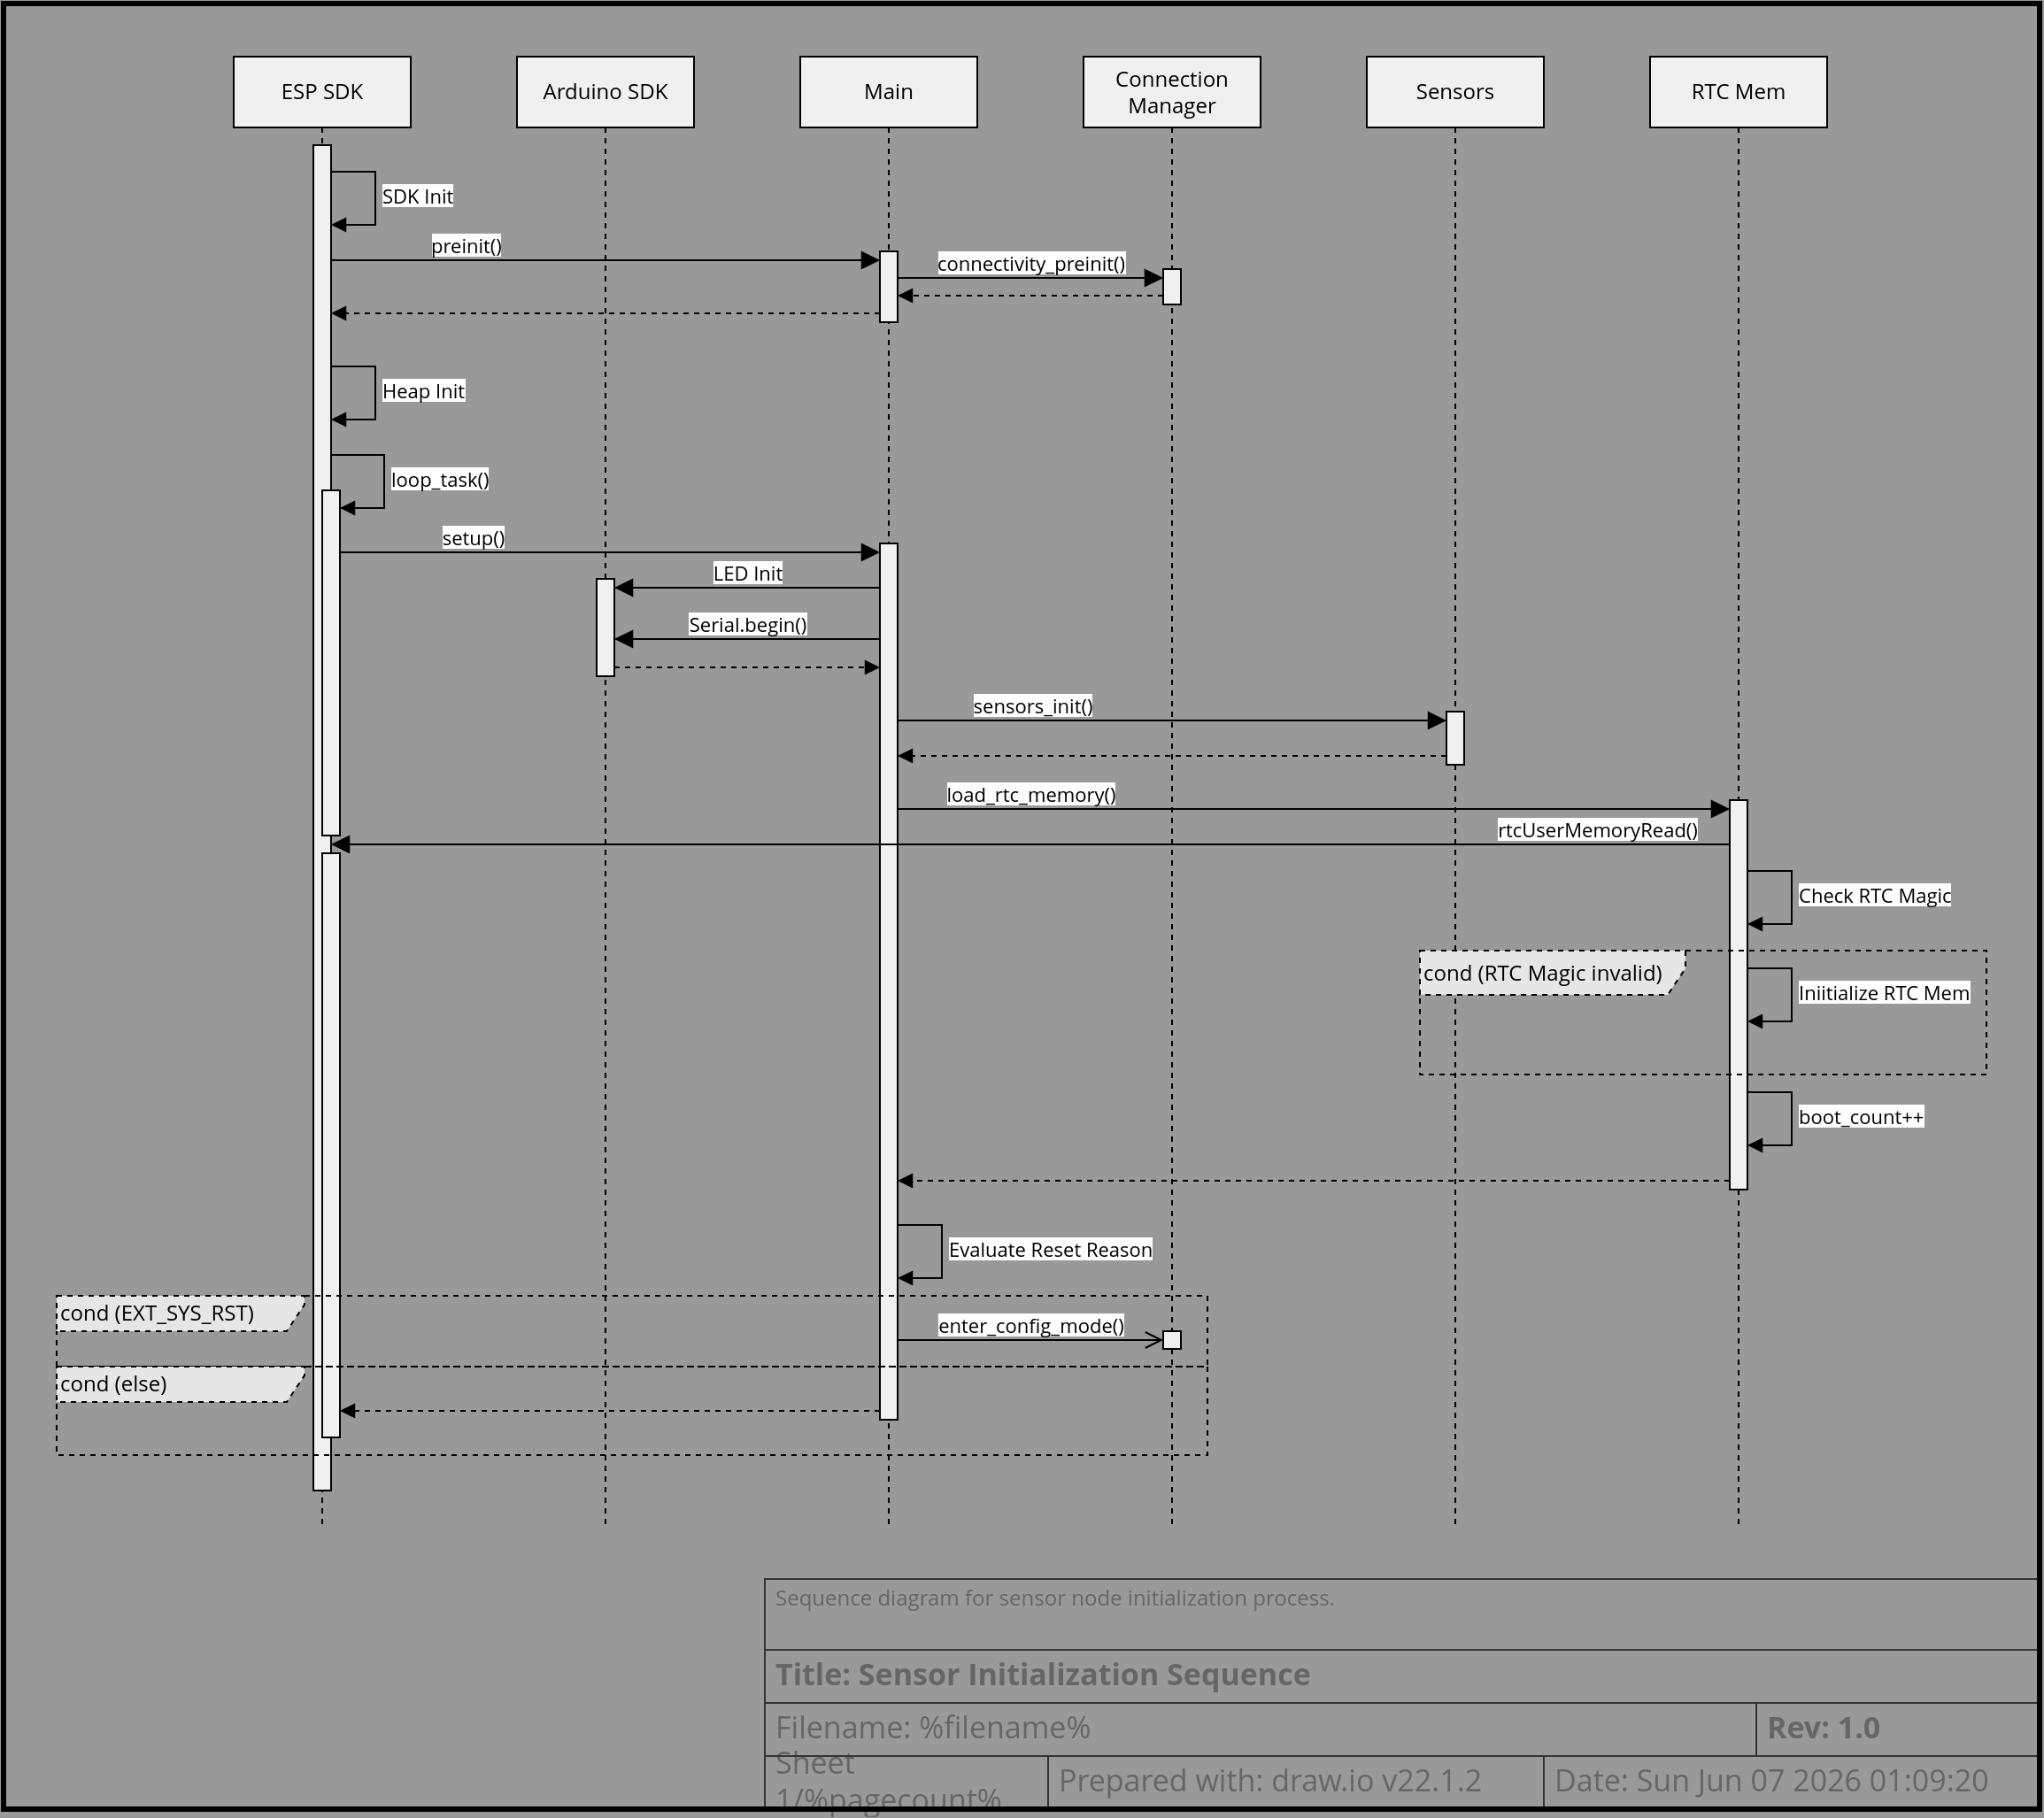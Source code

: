 <mxfile version="22.1.2" type="device">
  <diagram name="Sensor Initialization Sequence" id="fo18u6Ch1KVScq3Fo-Wy">
    <mxGraphModel dx="1902" dy="1545" grid="1" gridSize="10" guides="1" tooltips="1" connect="1" arrows="1" fold="1" page="1" pageScale="1" pageWidth="800" pageHeight="350" background="#999999" math="0" shadow="0">
      <root>
        <object label="" description="Sequence diagram for sensor node initialization process." rev="1.0" id="0">
          <mxCell />
        </object>
        <object label="Title Block" id="1">
          <mxCell style="locked=1;" parent="0" />
        </object>
        <mxCell id="h7L3MlKvrl_dhOmhB3lf-10" value="Prepared with: draw.io v22.1.2" style="strokeWidth=1;shadow=0;dashed=0;align=center;html=1;shape=mxgraph.mockup.text.textBox;fontColor=#666666;align=left;fontSize=17;spacingLeft=4;spacingTop=-3;whiteSpace=wrap;strokeColor=#333333;mainText=;fillColor=none;fontFamily=Open Sans;movable=1;resizable=1;rotatable=1;deletable=1;editable=1;locked=0;connectable=1;" parent="1" vertex="1">
          <mxGeometry x="220" y="300" width="280" height="30" as="geometry" />
        </mxCell>
        <object label="&lt;div align=&quot;left&quot;&gt;Sheet %pagenumber%/%pagecount%&lt;/div&gt;" placeholders="1" id="h7L3MlKvrl_dhOmhB3lf-12">
          <mxCell style="strokeWidth=1;shadow=0;dashed=0;align=left;html=1;shape=mxgraph.mockup.text.textBox;fontColor=#666666;align=left;fontSize=17;spacingLeft=4;spacingTop=-3;whiteSpace=wrap;strokeColor=#333333;mainText=;fillColor=none;fontFamily=Open Sans;movable=1;resizable=1;rotatable=1;deletable=1;editable=1;locked=0;connectable=1;" parent="1" vertex="1">
            <mxGeometry x="60" y="300" width="160" height="30" as="geometry" />
          </mxCell>
        </object>
        <object label="Date: &lt;font style=&quot;font-size: 17px;&quot;&gt;%date{ddd mmm dd yyyy HH:MM:ss}%&lt;/font&gt;" placeholders="1" id="h7L3MlKvrl_dhOmhB3lf-13">
          <mxCell style="strokeWidth=1;shadow=0;dashed=0;align=center;html=1;shape=mxgraph.mockup.text.textBox;fontColor=#666666;align=left;fontSize=17;spacingLeft=4;spacingTop=-3;whiteSpace=wrap;strokeColor=#333333;mainText=;fillColor=none;fontFamily=Open Sans;movable=1;resizable=1;rotatable=1;deletable=1;editable=1;locked=0;connectable=1;" parent="1" vertex="1">
            <mxGeometry x="500" y="300" width="280" height="30" as="geometry" />
          </mxCell>
        </object>
        <object label="&lt;b&gt;Title: %page%&lt;/b&gt;" placeholders="1" id="h7L3MlKvrl_dhOmhB3lf-14">
          <mxCell style="strokeWidth=1;shadow=0;dashed=0;align=center;html=1;shape=mxgraph.mockup.text.textBox;fontColor=#666666;align=left;fontSize=17;spacingLeft=4;spacingTop=-3;whiteSpace=wrap;strokeColor=#333333;mainText=;fillColor=none;fontFamily=Open Sans;movable=1;resizable=1;rotatable=1;deletable=1;editable=1;locked=0;connectable=1;" parent="1" vertex="1">
            <mxGeometry x="60" y="240" width="720" height="30" as="geometry" />
          </mxCell>
        </object>
        <object label="Filename: %filename%" placeholders="1" id="h7L3MlKvrl_dhOmhB3lf-15">
          <mxCell style="strokeWidth=1;shadow=0;dashed=0;align=center;html=1;shape=mxgraph.mockup.text.textBox;fontColor=#666666;align=left;fontSize=17;spacingLeft=4;spacingTop=-3;whiteSpace=wrap;strokeColor=#333333;mainText=;fillColor=none;fontFamily=Open Sans;movable=1;resizable=1;rotatable=1;deletable=1;editable=1;locked=0;connectable=1;" parent="1" vertex="1">
            <mxGeometry x="60" y="270" width="560" height="30" as="geometry" />
          </mxCell>
        </object>
        <object label="&lt;div align=&quot;left&quot;&gt;%description%&lt;/div&gt;" placeholders="1" id="h7L3MlKvrl_dhOmhB3lf-16">
          <mxCell style="strokeWidth=1;shadow=0;dashed=0;html=1;shape=mxgraph.mockup.text.textBox;fontColor=#666666;align=left;verticalAlign=top;fontSize=12;spacingLeft=4;spacingTop=-3;whiteSpace=wrap;strokeColor=#333333;mainText=;fillColor=none;fontFamily=Open Sans;movable=1;resizable=1;rotatable=1;deletable=1;editable=1;locked=0;connectable=1;" parent="1" vertex="1">
            <mxGeometry x="60" y="200" width="720" height="40" as="geometry" />
          </mxCell>
        </object>
        <object label="&lt;b&gt;Rev: %rev%&lt;br&gt;&lt;/b&gt;" placeholders="1" id="EyKvBmyPNv_MzgSUc5b6-1">
          <mxCell style="strokeWidth=1;shadow=0;dashed=0;align=center;html=1;shape=mxgraph.mockup.text.textBox;fontColor=#666666;align=left;fontSize=17;spacingLeft=4;spacingTop=-3;whiteSpace=wrap;strokeColor=#333333;mainText=;fillColor=none;fontFamily=Open Sans;movable=1;resizable=1;rotatable=1;deletable=1;editable=1;locked=0;connectable=1;" parent="1" vertex="1">
            <mxGeometry x="620" y="270" width="160" height="30" as="geometry" />
          </mxCell>
        </object>
        <object label="Drawing Frame" id="2jkEU8j2_UPUL1MGRyPS-1">
          <mxCell style="locked=1;" parent="0" />
        </object>
        <mxCell id="2jkEU8j2_UPUL1MGRyPS-2" value="" style="rounded=0;whiteSpace=wrap;html=1;fillColor=none;strokeWidth=3;movable=1;resizable=1;rotatable=1;deletable=1;editable=1;locked=0;connectable=1;" parent="2jkEU8j2_UPUL1MGRyPS-1" vertex="1">
          <mxGeometry x="-370" y="-690" width="1150" height="1020" as="geometry" />
        </mxCell>
        <object label="Document" id="NbdiYjX3MhI7OpqD2NvG-1">
          <mxCell parent="0" />
        </object>
        <mxCell id="X4nFBjzq5EHVSmgv_8_O-40" value="Evaluate Reset Reason" style="html=1;align=left;spacingLeft=2;endArrow=block;rounded=0;edgeStyle=orthogonalEdgeStyle;curved=0;rounded=0;fontFamily=Open Sans;" edge="1" parent="NbdiYjX3MhI7OpqD2NvG-1">
          <mxGeometry relative="1" as="geometry">
            <mxPoint x="130" as="sourcePoint" />
            <Array as="points">
              <mxPoint x="160" y="30" />
            </Array>
            <mxPoint x="135.0" y="30" as="targetPoint" />
            <mxPoint as="offset" />
          </mxGeometry>
        </mxCell>
        <mxCell id="X4nFBjzq5EHVSmgv_8_O-38" value="boot_count++" style="html=1;align=left;spacingLeft=2;endArrow=block;rounded=0;edgeStyle=orthogonalEdgeStyle;curved=0;rounded=0;fontFamily=Open Sans;" edge="1" parent="NbdiYjX3MhI7OpqD2NvG-1">
          <mxGeometry relative="1" as="geometry">
            <mxPoint x="610" y="-75" as="sourcePoint" />
            <Array as="points">
              <mxPoint x="640" y="-45" />
            </Array>
            <mxPoint x="615.0" y="-45" as="targetPoint" />
            <mxPoint as="offset" />
          </mxGeometry>
        </mxCell>
        <mxCell id="X4nFBjzq5EHVSmgv_8_O-37" value="Iniitialize RTC Mem" style="html=1;align=left;spacingLeft=2;endArrow=block;rounded=0;edgeStyle=orthogonalEdgeStyle;curved=0;rounded=0;fontFamily=Open Sans;" edge="1" parent="NbdiYjX3MhI7OpqD2NvG-1">
          <mxGeometry relative="1" as="geometry">
            <mxPoint x="610" y="-145" as="sourcePoint" />
            <Array as="points">
              <mxPoint x="640" y="-115" />
            </Array>
            <mxPoint x="615.0" y="-115" as="targetPoint" />
            <mxPoint as="offset" />
          </mxGeometry>
        </mxCell>
        <mxCell id="X4nFBjzq5EHVSmgv_8_O-2" value="Check RTC Magic" style="html=1;align=left;spacingLeft=2;endArrow=block;rounded=0;edgeStyle=orthogonalEdgeStyle;curved=0;rounded=0;fontFamily=Open Sans;" edge="1" parent="NbdiYjX3MhI7OpqD2NvG-1">
          <mxGeometry relative="1" as="geometry">
            <mxPoint x="610" y="-200" as="sourcePoint" />
            <Array as="points">
              <mxPoint x="640" y="-170" />
            </Array>
            <mxPoint x="615.0" y="-170" as="targetPoint" />
            <mxPoint as="offset" />
          </mxGeometry>
        </mxCell>
        <mxCell id="X4nFBjzq5EHVSmgv_8_O-24" value="Heap Init" style="html=1;align=left;spacingLeft=2;endArrow=block;rounded=0;edgeStyle=orthogonalEdgeStyle;curved=0;rounded=0;fontFamily=Open Sans;" edge="1" parent="NbdiYjX3MhI7OpqD2NvG-1">
          <mxGeometry relative="1" as="geometry">
            <mxPoint x="-190" y="-485" as="sourcePoint" />
            <Array as="points">
              <mxPoint x="-160" y="-455" />
            </Array>
            <mxPoint x="-185" y="-455" as="targetPoint" />
          </mxGeometry>
        </mxCell>
        <mxCell id="Iwt6Ft-PqrTWGJXxDrMG-19" value="Arduino SDK" style="shape=umlLifeline;perimeter=lifelinePerimeter;whiteSpace=wrap;html=1;container=1;dropTarget=0;collapsible=0;recursiveResize=0;outlineConnect=0;portConstraint=eastwest;newEdgeStyle={&quot;curved&quot;:0,&quot;rounded&quot;:0};fontFamily=Open Sans;fillColor=#F0F0F0;" parent="NbdiYjX3MhI7OpqD2NvG-1" vertex="1">
          <mxGeometry x="-80" y="-660" width="100" height="830" as="geometry" />
        </mxCell>
        <mxCell id="Iwt6Ft-PqrTWGJXxDrMG-60" value="" style="html=1;points=[[0,0,0,0,5],[0,1,0,0,-5],[1,0,0,0,5],[1,1,0,0,-5]];perimeter=orthogonalPerimeter;outlineConnect=0;targetShapes=umlLifeline;portConstraint=eastwest;newEdgeStyle={&quot;curved&quot;:0,&quot;rounded&quot;:0};fontFamily=Open Sans;fillColor=#F0F0F0;" parent="Iwt6Ft-PqrTWGJXxDrMG-19" vertex="1">
          <mxGeometry x="45" y="295" width="10" height="55" as="geometry" />
        </mxCell>
        <mxCell id="Iwt6Ft-PqrTWGJXxDrMG-20" value="Main" style="shape=umlLifeline;perimeter=lifelinePerimeter;whiteSpace=wrap;html=1;container=1;dropTarget=0;collapsible=0;recursiveResize=0;outlineConnect=0;portConstraint=eastwest;newEdgeStyle={&quot;curved&quot;:0,&quot;rounded&quot;:0};fontFamily=Open Sans;fillColor=#F0F0F0;" parent="NbdiYjX3MhI7OpqD2NvG-1" vertex="1">
          <mxGeometry x="80" y="-660" width="100" height="830" as="geometry" />
        </mxCell>
        <mxCell id="Iwt6Ft-PqrTWGJXxDrMG-31" value="" style="html=1;points=[[0,0,0,0,5],[0,1,0,0,-5],[1,0,0,0,5],[1,1,0,0,-5]];perimeter=orthogonalPerimeter;outlineConnect=0;targetShapes=umlLifeline;portConstraint=eastwest;newEdgeStyle={&quot;curved&quot;:0,&quot;rounded&quot;:0};fontFamily=Open Sans;fillColor=#F0F0F0;" parent="Iwt6Ft-PqrTWGJXxDrMG-20" vertex="1">
          <mxGeometry x="45" y="110" width="10" height="40" as="geometry" />
        </mxCell>
        <mxCell id="Iwt6Ft-PqrTWGJXxDrMG-42" value="" style="html=1;points=[[0,0,0,0,5],[0,1,0,0,-5],[1,0,0,0,5],[1,1,0,0,-5]];perimeter=orthogonalPerimeter;outlineConnect=0;targetShapes=umlLifeline;portConstraint=eastwest;newEdgeStyle={&quot;curved&quot;:0,&quot;rounded&quot;:0};fontFamily=Open Sans;fillColor=#F0F0F0;" parent="Iwt6Ft-PqrTWGJXxDrMG-20" vertex="1">
          <mxGeometry x="45" y="275" width="10" height="495" as="geometry" />
        </mxCell>
        <mxCell id="Iwt6Ft-PqrTWGJXxDrMG-68" value="SDK Init" style="html=1;align=left;spacingLeft=2;endArrow=block;rounded=0;edgeStyle=orthogonalEdgeStyle;curved=0;rounded=0;fontFamily=Open Sans;" parent="NbdiYjX3MhI7OpqD2NvG-1" edge="1">
          <mxGeometry relative="1" as="geometry">
            <mxPoint x="-190" y="-595" as="sourcePoint" />
            <Array as="points">
              <mxPoint x="-160" y="-565" />
            </Array>
            <mxPoint x="-185" y="-565" as="targetPoint" />
          </mxGeometry>
        </mxCell>
        <mxCell id="Iwt6Ft-PqrTWGJXxDrMG-27" value="preinit()" style="html=1;verticalAlign=bottom;endArrow=block;endSize=8;curved=0;rounded=0;fontFamily=Open Sans;entryX=0;entryY=0;entryDx=0;entryDy=5;entryPerimeter=0;endFill=1;fontSize=11;" parent="NbdiYjX3MhI7OpqD2NvG-1" source="Iwt6Ft-PqrTWGJXxDrMG-22" target="Iwt6Ft-PqrTWGJXxDrMG-31" edge="1">
          <mxGeometry x="-0.513" width="80" relative="1" as="geometry">
            <mxPoint x="15" y="-570" as="sourcePoint" />
            <mxPoint x="205" y="-570" as="targetPoint" />
            <mxPoint as="offset" />
          </mxGeometry>
        </mxCell>
        <mxCell id="Iwt6Ft-PqrTWGJXxDrMG-18" value="ESP SDK" style="shape=umlLifeline;perimeter=lifelinePerimeter;whiteSpace=wrap;html=1;container=1;dropTarget=0;collapsible=0;recursiveResize=0;outlineConnect=0;portConstraint=eastwest;newEdgeStyle={&quot;curved&quot;:0,&quot;rounded&quot;:0};fontFamily=Open Sans;fillColor=#F0F0F0;" parent="NbdiYjX3MhI7OpqD2NvG-1" vertex="1">
          <mxGeometry x="-240" y="-660" width="100" height="830" as="geometry" />
        </mxCell>
        <mxCell id="Iwt6Ft-PqrTWGJXxDrMG-22" value="" style="html=1;points=[[0,0,0,0,5],[0,1,0,0,-5],[1,0,0,0,5],[1,1,0,0,-5]];perimeter=orthogonalPerimeter;outlineConnect=0;targetShapes=umlLifeline;portConstraint=eastwest;newEdgeStyle={&quot;curved&quot;:0,&quot;rounded&quot;:0};fontFamily=Open Sans;fillColor=#F0F0F0;" parent="Iwt6Ft-PqrTWGJXxDrMG-18" vertex="1">
          <mxGeometry x="45" y="50" width="10" height="760" as="geometry" />
        </mxCell>
        <mxCell id="X4nFBjzq5EHVSmgv_8_O-25" value="" style="html=1;points=[[0,0,0,0,5],[0,1,0,0,-5],[1,0,0,0,5],[1,1,0,0,-5]];perimeter=orthogonalPerimeter;outlineConnect=0;targetShapes=umlLifeline;portConstraint=eastwest;newEdgeStyle={&quot;curved&quot;:0,&quot;rounded&quot;:0};fillColor=#F0F0F0;" vertex="1" parent="Iwt6Ft-PqrTWGJXxDrMG-18">
          <mxGeometry x="50" y="245" width="10" height="195" as="geometry" />
        </mxCell>
        <mxCell id="X4nFBjzq5EHVSmgv_8_O-26" value="loop_task()" style="html=1;align=left;spacingLeft=2;endArrow=block;rounded=0;edgeStyle=orthogonalEdgeStyle;curved=0;rounded=0;fontFamily=Open Sans;" edge="1" target="X4nFBjzq5EHVSmgv_8_O-25" parent="Iwt6Ft-PqrTWGJXxDrMG-18">
          <mxGeometry x="0.012" relative="1" as="geometry">
            <mxPoint x="55" y="225" as="sourcePoint" />
            <Array as="points">
              <mxPoint x="85" y="255" />
            </Array>
            <mxPoint as="offset" />
          </mxGeometry>
        </mxCell>
        <mxCell id="X4nFBjzq5EHVSmgv_8_O-41" value="" style="html=1;points=[[0,0,0,0,5],[0,1,0,0,-5],[1,0,0,0,5],[1,1,0,0,-5]];perimeter=orthogonalPerimeter;outlineConnect=0;targetShapes=umlLifeline;portConstraint=eastwest;newEdgeStyle={&quot;curved&quot;:0,&quot;rounded&quot;:0};fillColor=#F0F0F0;" vertex="1" parent="Iwt6Ft-PqrTWGJXxDrMG-18">
          <mxGeometry x="50" y="450" width="10" height="330" as="geometry" />
        </mxCell>
        <mxCell id="Iwt6Ft-PqrTWGJXxDrMG-33" value="Sensors" style="shape=umlLifeline;perimeter=lifelinePerimeter;whiteSpace=wrap;html=1;container=1;dropTarget=0;collapsible=0;recursiveResize=0;outlineConnect=0;portConstraint=eastwest;newEdgeStyle={&quot;curved&quot;:0,&quot;rounded&quot;:0};fontFamily=Open Sans;fillColor=#F0F0F0;" parent="NbdiYjX3MhI7OpqD2NvG-1" vertex="1">
          <mxGeometry x="400" y="-660" width="100" height="830" as="geometry" />
        </mxCell>
        <mxCell id="Iwt6Ft-PqrTWGJXxDrMG-63" value="" style="html=1;points=[[0,0,0,0,5],[0,1,0,0,-5],[1,0,0,0,5],[1,1,0,0,-5]];perimeter=orthogonalPerimeter;outlineConnect=0;targetShapes=umlLifeline;portConstraint=eastwest;newEdgeStyle={&quot;curved&quot;:0,&quot;rounded&quot;:0};fontFamily=Open Sans;fillColor=#F0F0F0;" parent="Iwt6Ft-PqrTWGJXxDrMG-33" vertex="1">
          <mxGeometry x="45" y="370" width="10" height="30" as="geometry" />
        </mxCell>
        <mxCell id="X4nFBjzq5EHVSmgv_8_O-1" value="RTC Mem" style="shape=umlLifeline;perimeter=lifelinePerimeter;whiteSpace=wrap;html=1;container=1;dropTarget=0;collapsible=0;recursiveResize=0;outlineConnect=0;portConstraint=eastwest;newEdgeStyle={&quot;curved&quot;:0,&quot;rounded&quot;:0};fontFamily=Open Sans;fillColor=#F0F0F0;" vertex="1" parent="NbdiYjX3MhI7OpqD2NvG-1">
          <mxGeometry x="560" y="-660" width="100" height="830" as="geometry" />
        </mxCell>
        <mxCell id="X4nFBjzq5EHVSmgv_8_O-6" value="" style="html=1;points=[[0,0,0,0,5],[0,1,0,0,-5],[1,0,0,0,5],[1,1,0,0,-5]];perimeter=orthogonalPerimeter;outlineConnect=0;targetShapes=umlLifeline;portConstraint=eastwest;newEdgeStyle={&quot;curved&quot;:0,&quot;rounded&quot;:0};fontFamily=Open Sans;fillColor=#F0F0F0;" vertex="1" parent="X4nFBjzq5EHVSmgv_8_O-1">
          <mxGeometry x="45" y="420" width="10" height="220" as="geometry" />
        </mxCell>
        <mxCell id="X4nFBjzq5EHVSmgv_8_O-9" value="Connection Manager" style="shape=umlLifeline;perimeter=lifelinePerimeter;whiteSpace=wrap;html=1;container=1;dropTarget=0;collapsible=0;recursiveResize=0;outlineConnect=0;portConstraint=eastwest;newEdgeStyle={&quot;curved&quot;:0,&quot;rounded&quot;:0};fontFamily=Open Sans;fillColor=#F0F0F0;" vertex="1" parent="NbdiYjX3MhI7OpqD2NvG-1">
          <mxGeometry x="240" y="-660" width="100" height="830" as="geometry" />
        </mxCell>
        <mxCell id="X4nFBjzq5EHVSmgv_8_O-11" value="" style="html=1;points=[[0,0,0,0,5],[0,1,0,0,-5],[1,0,0,0,5],[1,1,0,0,-5]];perimeter=orthogonalPerimeter;outlineConnect=0;targetShapes=umlLifeline;portConstraint=eastwest;newEdgeStyle={&quot;curved&quot;:0,&quot;rounded&quot;:0};fontFamily=Open Sans;fillColor=#F0F0F0;" vertex="1" parent="X4nFBjzq5EHVSmgv_8_O-9">
          <mxGeometry x="45" y="120" width="10" height="20" as="geometry" />
        </mxCell>
        <mxCell id="X4nFBjzq5EHVSmgv_8_O-42" value="" style="html=1;points=[[0,0,0,0,5],[0,1,0,0,-5],[1,0,0,0,5],[1,1,0,0,-5]];perimeter=orthogonalPerimeter;outlineConnect=0;targetShapes=umlLifeline;portConstraint=eastwest;newEdgeStyle={&quot;curved&quot;:0,&quot;rounded&quot;:0};fontFamily=Open Sans;fillColor=#F0F0F0;" vertex="1" parent="X4nFBjzq5EHVSmgv_8_O-9">
          <mxGeometry x="45" y="720" width="10" height="10" as="geometry" />
        </mxCell>
        <mxCell id="X4nFBjzq5EHVSmgv_8_O-20" style="rounded=0;orthogonalLoop=1;jettySize=auto;html=1;exitX=0;exitY=1;exitDx=0;exitDy=-5;exitPerimeter=0;dashed=1;endArrow=block;endFill=1;" edge="1" parent="NbdiYjX3MhI7OpqD2NvG-1" source="Iwt6Ft-PqrTWGJXxDrMG-31" target="Iwt6Ft-PqrTWGJXxDrMG-22">
          <mxGeometry relative="1" as="geometry" />
        </mxCell>
        <mxCell id="X4nFBjzq5EHVSmgv_8_O-21" value="connectivity_preinit()" style="html=1;verticalAlign=bottom;endArrow=block;endSize=8;curved=0;rounded=0;fontFamily=Open Sans;endFill=1;entryX=0;entryY=0;entryDx=0;entryDy=5;entryPerimeter=0;fontSize=11;" edge="1" parent="NbdiYjX3MhI7OpqD2NvG-1" source="Iwt6Ft-PqrTWGJXxDrMG-31" target="X4nFBjzq5EHVSmgv_8_O-11">
          <mxGeometry width="80" relative="1" as="geometry">
            <mxPoint x="-175" y="-535" as="sourcePoint" />
            <mxPoint x="290" y="-545" as="targetPoint" />
            <mxPoint as="offset" />
          </mxGeometry>
        </mxCell>
        <mxCell id="X4nFBjzq5EHVSmgv_8_O-23" style="rounded=0;orthogonalLoop=1;jettySize=auto;html=1;exitX=0;exitY=1;exitDx=0;exitDy=-5;exitPerimeter=0;dashed=1;endArrow=block;endFill=1;" edge="1" parent="NbdiYjX3MhI7OpqD2NvG-1" source="X4nFBjzq5EHVSmgv_8_O-11" target="Iwt6Ft-PqrTWGJXxDrMG-31">
          <mxGeometry relative="1" as="geometry">
            <mxPoint x="175" y="-495" as="sourcePoint" />
            <mxPoint x="-175" y="-495" as="targetPoint" />
          </mxGeometry>
        </mxCell>
        <mxCell id="X4nFBjzq5EHVSmgv_8_O-28" value="setup()" style="html=1;verticalAlign=bottom;endArrow=block;endSize=8;curved=0;rounded=0;fontFamily=Open Sans;entryX=0;entryY=0;entryDx=0;entryDy=5;entryPerimeter=0;endFill=1;fontSize=11;" edge="1" parent="NbdiYjX3MhI7OpqD2NvG-1" source="X4nFBjzq5EHVSmgv_8_O-25" target="Iwt6Ft-PqrTWGJXxDrMG-42">
          <mxGeometry x="-0.513" width="80" relative="1" as="geometry">
            <mxPoint x="-175" y="-535" as="sourcePoint" />
            <mxPoint x="135" y="-535" as="targetPoint" />
            <mxPoint as="offset" />
          </mxGeometry>
        </mxCell>
        <mxCell id="X4nFBjzq5EHVSmgv_8_O-29" value="LED Init" style="html=1;verticalAlign=bottom;endArrow=block;endSize=8;curved=0;rounded=0;fontFamily=Open Sans;entryX=1;entryY=0;entryDx=0;entryDy=5;entryPerimeter=0;endFill=1;fontSize=11;" edge="1" parent="NbdiYjX3MhI7OpqD2NvG-1" source="Iwt6Ft-PqrTWGJXxDrMG-42" target="Iwt6Ft-PqrTWGJXxDrMG-60">
          <mxGeometry width="80" relative="1" as="geometry">
            <mxPoint x="-170" y="-370" as="sourcePoint" />
            <mxPoint x="135" y="-370" as="targetPoint" />
            <mxPoint as="offset" />
          </mxGeometry>
        </mxCell>
        <mxCell id="X4nFBjzq5EHVSmgv_8_O-30" value="Serial.begin()" style="html=1;verticalAlign=bottom;endArrow=block;endSize=8;curved=0;rounded=0;fontFamily=Open Sans;endFill=1;fontSize=11;" edge="1" parent="NbdiYjX3MhI7OpqD2NvG-1">
          <mxGeometry width="80" relative="1" as="geometry">
            <mxPoint x="125" y="-331" as="sourcePoint" />
            <mxPoint x="-25" y="-331" as="targetPoint" />
            <mxPoint as="offset" />
          </mxGeometry>
        </mxCell>
        <mxCell id="X4nFBjzq5EHVSmgv_8_O-31" style="rounded=0;orthogonalLoop=1;jettySize=auto;html=1;dashed=1;endArrow=block;endFill=1;exitX=1;exitY=1;exitDx=0;exitDy=-5;exitPerimeter=0;" edge="1" parent="NbdiYjX3MhI7OpqD2NvG-1" source="Iwt6Ft-PqrTWGJXxDrMG-60" target="Iwt6Ft-PqrTWGJXxDrMG-42">
          <mxGeometry relative="1" as="geometry">
            <mxPoint x="135" y="-505" as="sourcePoint" />
            <mxPoint x="-175" y="-505" as="targetPoint" />
          </mxGeometry>
        </mxCell>
        <mxCell id="X4nFBjzq5EHVSmgv_8_O-32" value="sensors_init()" style="html=1;verticalAlign=bottom;endArrow=block;endSize=8;curved=0;rounded=0;fontFamily=Open Sans;entryX=0;entryY=0;entryDx=0;entryDy=5;entryPerimeter=0;endFill=1;fontSize=11;" edge="1" parent="NbdiYjX3MhI7OpqD2NvG-1" source="Iwt6Ft-PqrTWGJXxDrMG-42" target="Iwt6Ft-PqrTWGJXxDrMG-63">
          <mxGeometry x="-0.513" width="80" relative="1" as="geometry">
            <mxPoint x="110" y="-275" as="sourcePoint" />
            <mxPoint x="415" y="-275" as="targetPoint" />
            <mxPoint as="offset" />
          </mxGeometry>
        </mxCell>
        <mxCell id="X4nFBjzq5EHVSmgv_8_O-33" style="rounded=0;orthogonalLoop=1;jettySize=auto;html=1;exitX=0;exitY=1;exitDx=0;exitDy=-5;exitPerimeter=0;dashed=1;endArrow=block;endFill=1;" edge="1" parent="NbdiYjX3MhI7OpqD2NvG-1" source="Iwt6Ft-PqrTWGJXxDrMG-63" target="Iwt6Ft-PqrTWGJXxDrMG-42">
          <mxGeometry relative="1" as="geometry">
            <mxPoint x="135" y="-505" as="sourcePoint" />
            <mxPoint x="-175" y="-505" as="targetPoint" />
          </mxGeometry>
        </mxCell>
        <mxCell id="X4nFBjzq5EHVSmgv_8_O-34" value="load_rtc_memory()" style="html=1;verticalAlign=bottom;endArrow=block;endSize=8;curved=0;rounded=0;fontFamily=Open Sans;entryX=0;entryY=0;entryDx=0;entryDy=5;entryPerimeter=0;endFill=1;fontSize=11;" edge="1" parent="NbdiYjX3MhI7OpqD2NvG-1" source="Iwt6Ft-PqrTWGJXxDrMG-42" target="X4nFBjzq5EHVSmgv_8_O-6">
          <mxGeometry x="-0.681" width="80" relative="1" as="geometry">
            <mxPoint x="145" y="-275" as="sourcePoint" />
            <mxPoint x="455" y="-275" as="targetPoint" />
            <mxPoint as="offset" />
          </mxGeometry>
        </mxCell>
        <mxCell id="X4nFBjzq5EHVSmgv_8_O-35" value="rtcUserMemoryRead()" style="html=1;verticalAlign=bottom;endArrow=block;endSize=8;curved=0;rounded=0;fontFamily=Open Sans;endFill=1;fontSize=11;" edge="1" parent="NbdiYjX3MhI7OpqD2NvG-1">
          <mxGeometry x="-0.81" width="80" relative="1" as="geometry">
            <mxPoint x="605" y="-215" as="sourcePoint" />
            <mxPoint x="-185" y="-215" as="targetPoint" />
            <mxPoint as="offset" />
          </mxGeometry>
        </mxCell>
        <mxCell id="X4nFBjzq5EHVSmgv_8_O-36" value="cond (RTC Magic invalid)" style="shape=umlFrame;whiteSpace=wrap;html=1;pointerEvents=0;fillColor=#E6E6E6;width=150;height=25;fontFamily=Open Sans;dashed=1;align=left;" vertex="1" parent="NbdiYjX3MhI7OpqD2NvG-1">
          <mxGeometry x="430" y="-155" width="320" height="70" as="geometry" />
        </mxCell>
        <mxCell id="X4nFBjzq5EHVSmgv_8_O-39" style="rounded=0;orthogonalLoop=1;jettySize=auto;html=1;exitX=0;exitY=1;exitDx=0;exitDy=-5;exitPerimeter=0;dashed=1;endArrow=block;endFill=1;" edge="1" parent="NbdiYjX3MhI7OpqD2NvG-1" source="X4nFBjzq5EHVSmgv_8_O-6" target="Iwt6Ft-PqrTWGJXxDrMG-42">
          <mxGeometry relative="1" as="geometry">
            <mxPoint x="450" y="-260" as="sourcePoint" />
            <mxPoint x="140" y="-260" as="targetPoint" />
          </mxGeometry>
        </mxCell>
        <mxCell id="X4nFBjzq5EHVSmgv_8_O-43" value="enter_config_mode()" style="html=1;verticalAlign=bottom;endArrow=open;endSize=8;curved=0;rounded=0;fontFamily=Open Sans;endFill=0;entryX=0;entryY=0;entryDx=0;entryDy=5;entryPerimeter=0;fontSize=11;" edge="1" parent="NbdiYjX3MhI7OpqD2NvG-1" source="Iwt6Ft-PqrTWGJXxDrMG-42" target="X4nFBjzq5EHVSmgv_8_O-42">
          <mxGeometry width="80" relative="1" as="geometry">
            <mxPoint x="145" y="-525" as="sourcePoint" />
            <mxPoint x="295" y="-525" as="targetPoint" />
            <mxPoint as="offset" />
          </mxGeometry>
        </mxCell>
        <mxCell id="X4nFBjzq5EHVSmgv_8_O-44" value="cond (EXT_SYS_RST)" style="shape=umlFrame;whiteSpace=wrap;html=1;pointerEvents=0;fillColor=#E6E6E6;width=140;height=20;fontFamily=Open Sans;dashed=1;align=left;" vertex="1" parent="NbdiYjX3MhI7OpqD2NvG-1">
          <mxGeometry x="-340" y="40" width="650" height="40" as="geometry" />
        </mxCell>
        <mxCell id="X4nFBjzq5EHVSmgv_8_O-45" value="cond (else)" style="shape=umlFrame;whiteSpace=wrap;html=1;pointerEvents=0;fillColor=#E6E6E6;width=140;height=20;fontFamily=Open Sans;dashed=1;align=left;" vertex="1" parent="NbdiYjX3MhI7OpqD2NvG-1">
          <mxGeometry x="-340" y="80" width="650" height="50" as="geometry" />
        </mxCell>
        <mxCell id="X4nFBjzq5EHVSmgv_8_O-46" style="rounded=0;orthogonalLoop=1;jettySize=auto;html=1;dashed=1;endArrow=block;endFill=1;exitX=0;exitY=1;exitDx=0;exitDy=-5;exitPerimeter=0;" edge="1" parent="NbdiYjX3MhI7OpqD2NvG-1" source="Iwt6Ft-PqrTWGJXxDrMG-42" target="X4nFBjzq5EHVSmgv_8_O-41">
          <mxGeometry relative="1" as="geometry">
            <mxPoint x="-15" y="-305" as="sourcePoint" />
            <mxPoint x="135" y="-305" as="targetPoint" />
          </mxGeometry>
        </mxCell>
      </root>
    </mxGraphModel>
  </diagram>
</mxfile>
